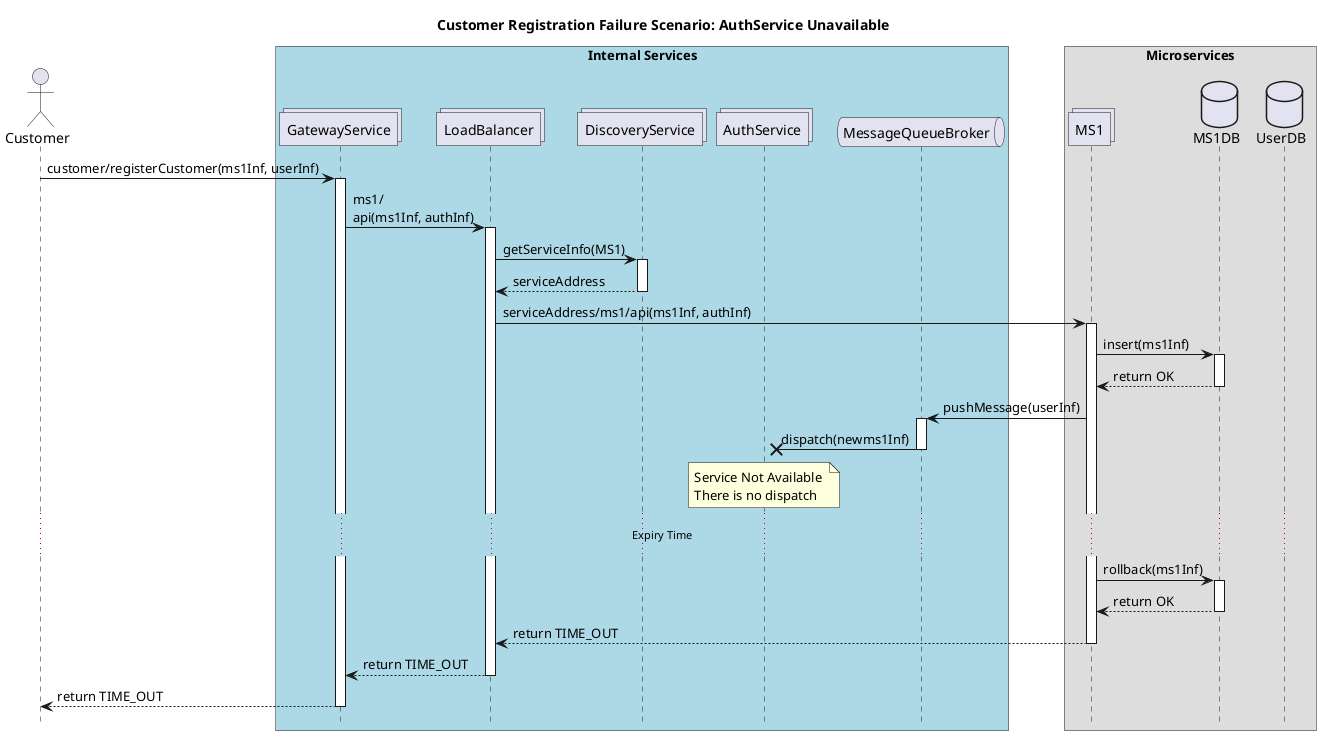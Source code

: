@startuml CustomerRegistrationFailureScenarioAuthServiceUnavailable
!pragma teoz true

title "Customer Registration Failure Scenario: AuthService Unavailable"

hide footbox
actor Customer


box "Internal Services" #LightBlue
collections GatewayService
collections LoadBalancer
collections DiscoveryService
collections AuthService
queue MessageQueueBroker
end box

box "Microservices"
collections MS1
database MS1DB
database UserDB
end box

Customer -> GatewayService ++ : customer/registerCustomer(ms1Inf, userInf)
GatewayService -> LoadBalancer ++ : ms1/\napi(ms1Inf, authInf)
LoadBalancer -> DiscoveryService ++ : getServiceInfo(MS1)
return serviceAddress 
LoadBalancer -> MS1 ++ : serviceAddress/ms1/api(ms1Inf, authInf)
MS1 -> MS1DB ++: insert(ms1Inf)
return return OK 
MS1 -> MessageQueueBroker ++ : pushMessage(userInf)
MessageQueueBroker ->x AuthService -- : dispatch(newms1Inf)
note over AuthService: Service Not Available \nThere is no dispatch
...Expiry Time...
MS1 -> MS1DB ++: rollback(ms1Inf)
return return OK 
return return TIME_OUT 
return return TIME_OUT 
return return TIME_OUT 


@enduml